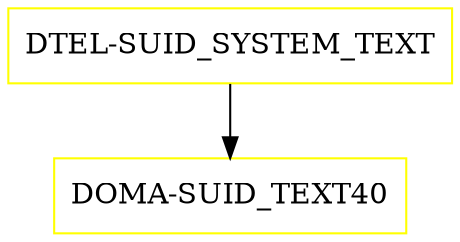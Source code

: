digraph G {
  "DTEL-SUID_SYSTEM_TEXT" [shape=box,color=yellow];
  "DOMA-SUID_TEXT40" [shape=box,color=yellow,URL="./DOMA_SUID_TEXT40.html"];
  "DTEL-SUID_SYSTEM_TEXT" -> "DOMA-SUID_TEXT40";
}
